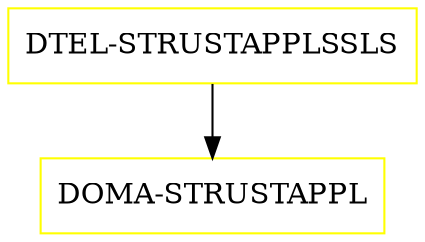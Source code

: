 digraph G {
  "DTEL-STRUSTAPPLSSLS" [shape=box,color=yellow];
  "DOMA-STRUSTAPPL" [shape=box,color=yellow,URL="./DOMA_STRUSTAPPL.html"];
  "DTEL-STRUSTAPPLSSLS" -> "DOMA-STRUSTAPPL";
}
